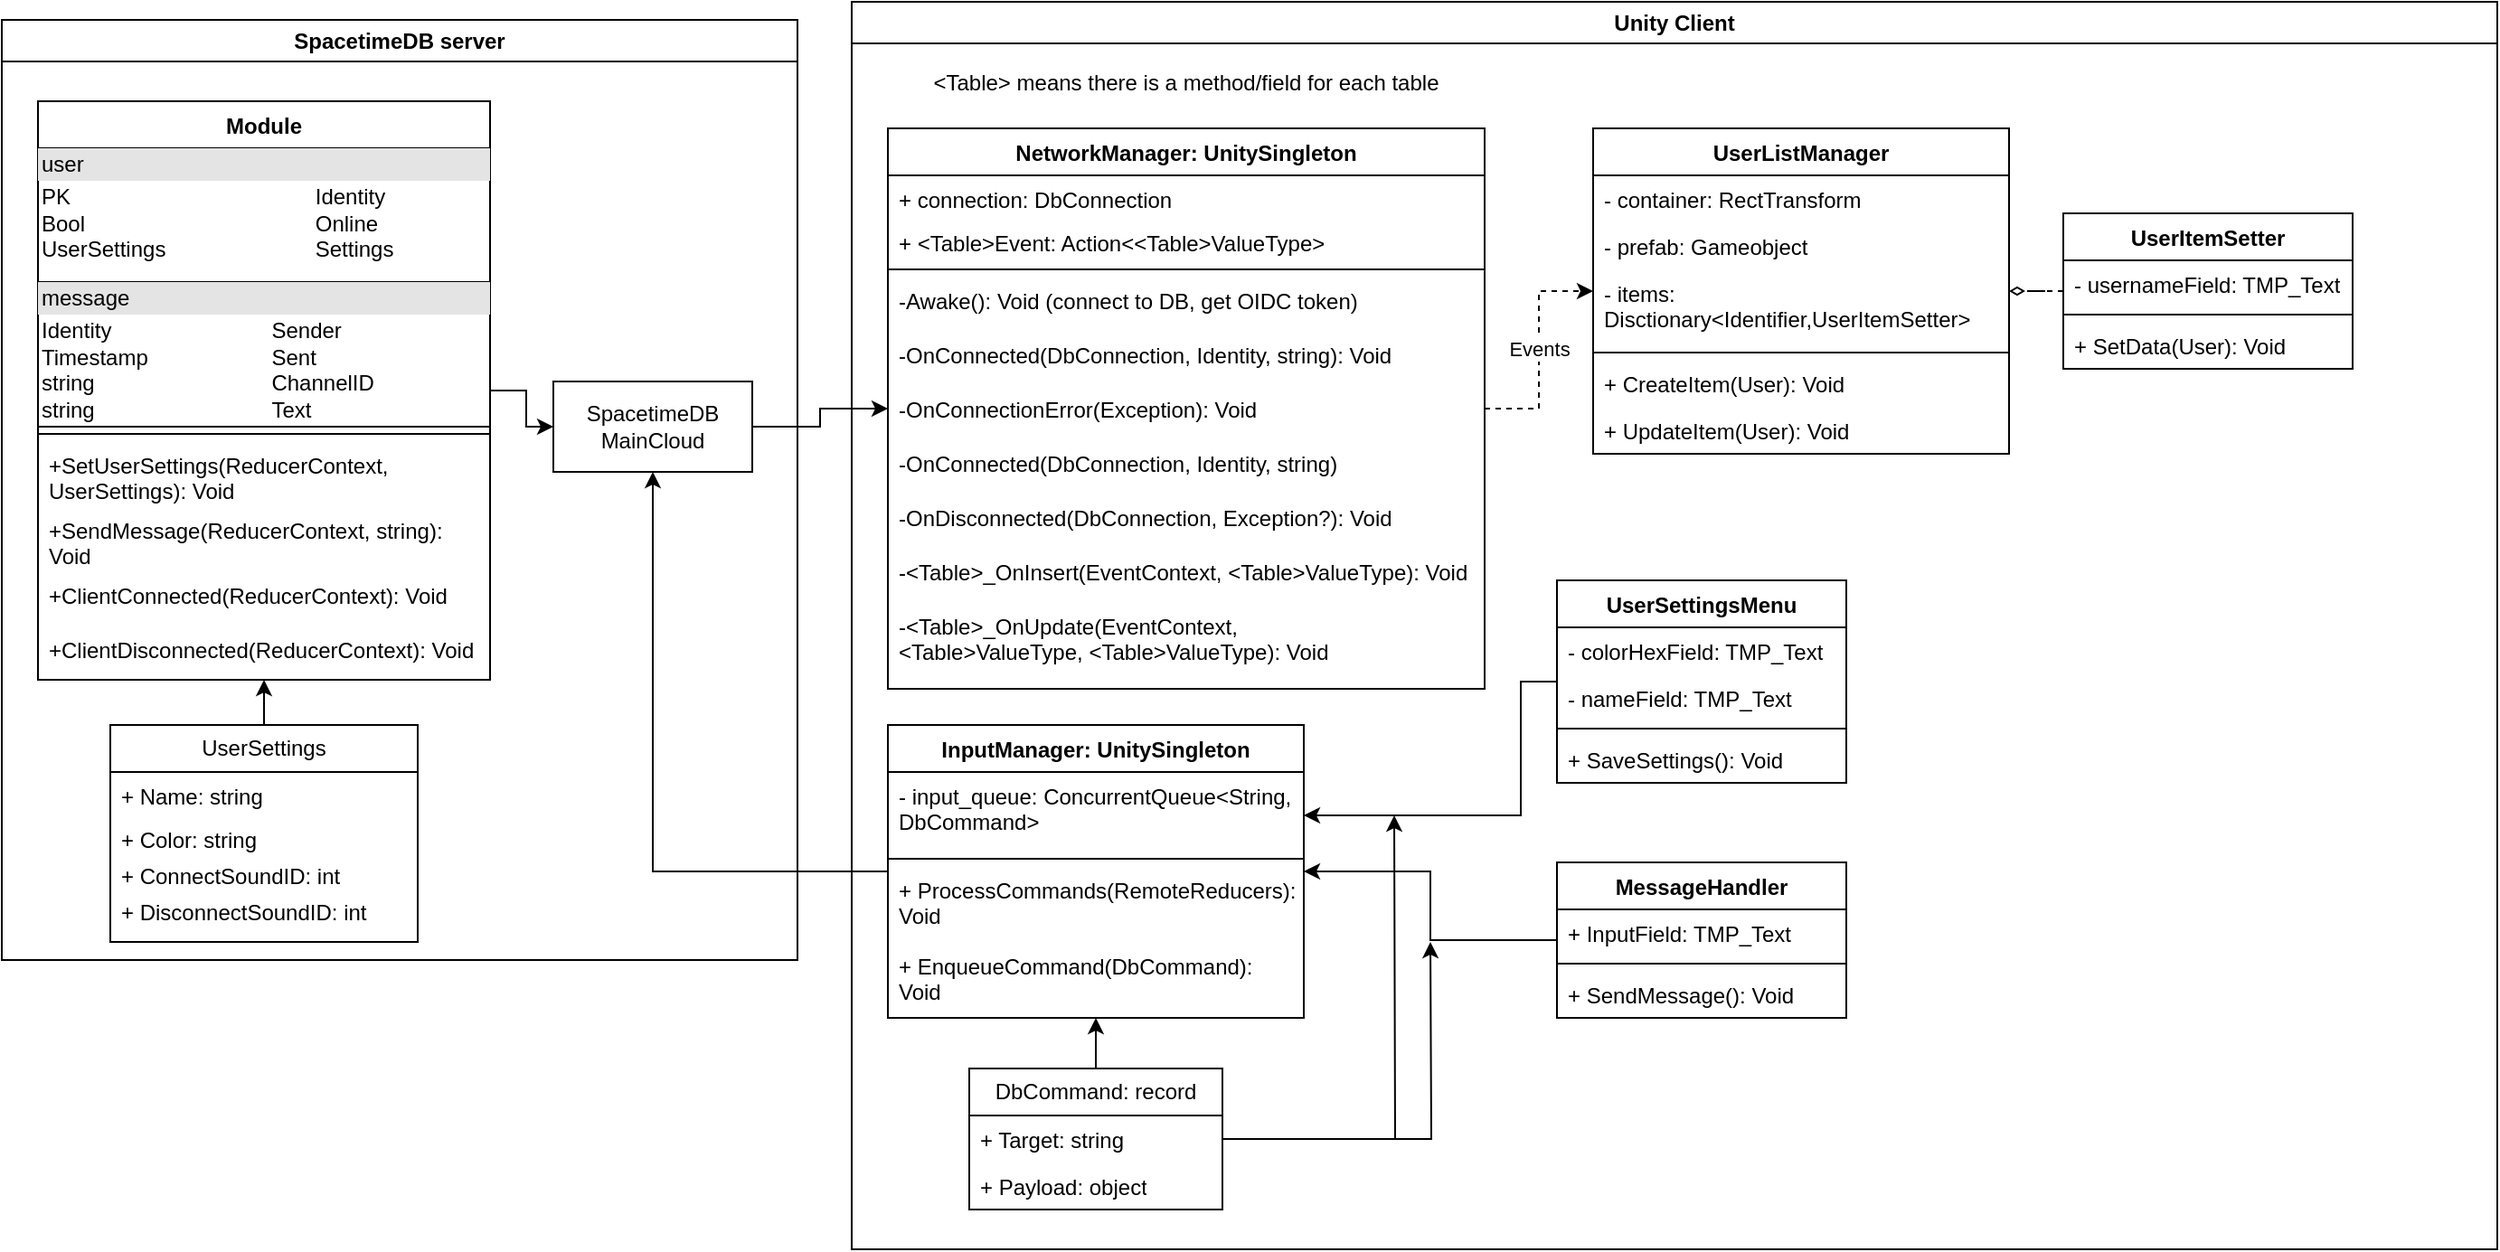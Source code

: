 <mxfile version="27.0.9">
  <diagram name="Page-1" id="VxIjhjvItpcrBEfujPPD">
    <mxGraphModel dx="1722" dy="1001" grid="1" gridSize="10" guides="1" tooltips="1" connect="1" arrows="1" fold="1" page="1" pageScale="1" pageWidth="850" pageHeight="1100" math="0" shadow="0">
      <root>
        <mxCell id="0" />
        <mxCell id="1" parent="0" />
        <mxCell id="TZqUr2gTzzyfztiuhHYZ-16" value="Unity Client" style="swimlane;whiteSpace=wrap;html=1;" vertex="1" parent="1">
          <mxGeometry x="490" y="30" width="910" height="690" as="geometry" />
        </mxCell>
        <mxCell id="TZqUr2gTzzyfztiuhHYZ-88" style="edgeStyle=orthogonalEdgeStyle;rounded=0;orthogonalLoop=1;jettySize=auto;html=1;dashed=1;" edge="1" parent="TZqUr2gTzzyfztiuhHYZ-16" source="TZqUr2gTzzyfztiuhHYZ-62" target="TZqUr2gTzzyfztiuhHYZ-84">
          <mxGeometry relative="1" as="geometry" />
        </mxCell>
        <mxCell id="TZqUr2gTzzyfztiuhHYZ-89" value="Events" style="edgeLabel;html=1;align=center;verticalAlign=middle;resizable=0;points=[];" vertex="1" connectable="0" parent="TZqUr2gTzzyfztiuhHYZ-88">
          <mxGeometry x="0.014" relative="1" as="geometry">
            <mxPoint as="offset" />
          </mxGeometry>
        </mxCell>
        <mxCell id="TZqUr2gTzzyfztiuhHYZ-62" value="NetworkManager: UnitySingleton" style="swimlane;fontStyle=1;align=center;verticalAlign=top;childLayout=stackLayout;horizontal=1;startSize=26;horizontalStack=0;resizeParent=1;resizeParentMax=0;resizeLast=0;collapsible=1;marginBottom=0;whiteSpace=wrap;html=1;" vertex="1" parent="TZqUr2gTzzyfztiuhHYZ-16">
          <mxGeometry x="20" y="70" width="330" height="310" as="geometry" />
        </mxCell>
        <mxCell id="TZqUr2gTzzyfztiuhHYZ-63" value="+ connection: DbConnection&lt;div&gt;&lt;br&gt;&lt;/div&gt;" style="text;strokeColor=none;fillColor=none;align=left;verticalAlign=top;spacingLeft=4;spacingRight=4;overflow=hidden;rotatable=0;points=[[0,0.5],[1,0.5]];portConstraint=eastwest;whiteSpace=wrap;html=1;" vertex="1" parent="TZqUr2gTzzyfztiuhHYZ-62">
          <mxGeometry y="26" width="330" height="24" as="geometry" />
        </mxCell>
        <mxCell id="TZqUr2gTzzyfztiuhHYZ-70" value="+ &amp;lt;Table&amp;gt;Event: Action&amp;lt;&amp;lt;Table&amp;gt;ValueType&amp;gt;&lt;div&gt;&lt;br&gt;&lt;/div&gt;" style="text;strokeColor=none;fillColor=none;align=left;verticalAlign=top;spacingLeft=4;spacingRight=4;overflow=hidden;rotatable=0;points=[[0,0.5],[1,0.5]];portConstraint=eastwest;whiteSpace=wrap;html=1;" vertex="1" parent="TZqUr2gTzzyfztiuhHYZ-62">
          <mxGeometry y="50" width="330" height="24" as="geometry" />
        </mxCell>
        <mxCell id="TZqUr2gTzzyfztiuhHYZ-64" value="" style="line;strokeWidth=1;fillColor=none;align=left;verticalAlign=middle;spacingTop=-1;spacingLeft=3;spacingRight=3;rotatable=0;labelPosition=right;points=[];portConstraint=eastwest;strokeColor=inherit;" vertex="1" parent="TZqUr2gTzzyfztiuhHYZ-62">
          <mxGeometry y="74" width="330" height="8" as="geometry" />
        </mxCell>
        <mxCell id="TZqUr2gTzzyfztiuhHYZ-68" value="-Awake(): Void (connect to DB, get OIDC token)" style="text;strokeColor=none;fillColor=none;align=left;verticalAlign=top;spacingLeft=4;spacingRight=4;overflow=hidden;rotatable=0;points=[[0,0.5],[1,0.5]];portConstraint=eastwest;whiteSpace=wrap;html=1;" vertex="1" parent="TZqUr2gTzzyfztiuhHYZ-62">
          <mxGeometry y="82" width="330" height="30" as="geometry" />
        </mxCell>
        <mxCell id="TZqUr2gTzzyfztiuhHYZ-77" value="-OnConnected(DbConnection, Identity, string): Void" style="text;strokeColor=none;fillColor=none;align=left;verticalAlign=top;spacingLeft=4;spacingRight=4;overflow=hidden;rotatable=0;points=[[0,0.5],[1,0.5]];portConstraint=eastwest;whiteSpace=wrap;html=1;" vertex="1" parent="TZqUr2gTzzyfztiuhHYZ-62">
          <mxGeometry y="112" width="330" height="30" as="geometry" />
        </mxCell>
        <mxCell id="TZqUr2gTzzyfztiuhHYZ-67" value="-OnConnectionError(Exception): Void" style="text;strokeColor=none;fillColor=none;align=left;verticalAlign=top;spacingLeft=4;spacingRight=4;overflow=hidden;rotatable=0;points=[[0,0.5],[1,0.5]];portConstraint=eastwest;whiteSpace=wrap;html=1;" vertex="1" parent="TZqUr2gTzzyfztiuhHYZ-62">
          <mxGeometry y="142" width="330" height="30" as="geometry" />
        </mxCell>
        <mxCell id="TZqUr2gTzzyfztiuhHYZ-69" value="-OnConnected(DbConnection, Identity, string)" style="text;strokeColor=none;fillColor=none;align=left;verticalAlign=top;spacingLeft=4;spacingRight=4;overflow=hidden;rotatable=0;points=[[0,0.5],[1,0.5]];portConstraint=eastwest;whiteSpace=wrap;html=1;" vertex="1" parent="TZqUr2gTzzyfztiuhHYZ-62">
          <mxGeometry y="172" width="330" height="30" as="geometry" />
        </mxCell>
        <mxCell id="TZqUr2gTzzyfztiuhHYZ-72" value="-&lt;span style=&quot;background-color: transparent; color: light-dark(rgb(0, 0, 0), rgb(255, 255, 255));&quot;&gt;OnDisconnected(DbConnection, Exception?): Void&lt;/span&gt;" style="text;strokeColor=none;fillColor=none;align=left;verticalAlign=top;spacingLeft=4;spacingRight=4;overflow=hidden;rotatable=0;points=[[0,0.5],[1,0.5]];portConstraint=eastwest;whiteSpace=wrap;html=1;" vertex="1" parent="TZqUr2gTzzyfztiuhHYZ-62">
          <mxGeometry y="202" width="330" height="30" as="geometry" />
        </mxCell>
        <mxCell id="TZqUr2gTzzyfztiuhHYZ-73" value="-&lt;span style=&quot;background-color: transparent; color: light-dark(rgb(0, 0, 0), rgb(255, 255, 255));&quot;&gt;&amp;lt;Table&amp;gt;_OnInsert(EventContext, &amp;lt;Table&amp;gt;ValueType): Void&lt;/span&gt;" style="text;strokeColor=none;fillColor=none;align=left;verticalAlign=top;spacingLeft=4;spacingRight=4;overflow=hidden;rotatable=0;points=[[0,0.5],[1,0.5]];portConstraint=eastwest;whiteSpace=wrap;html=1;" vertex="1" parent="TZqUr2gTzzyfztiuhHYZ-62">
          <mxGeometry y="232" width="330" height="30" as="geometry" />
        </mxCell>
        <mxCell id="TZqUr2gTzzyfztiuhHYZ-74" value="-&lt;span style=&quot;background-color: transparent; color: light-dark(rgb(0, 0, 0), rgb(255, 255, 255));&quot;&gt;&amp;lt;Table&amp;gt;_OnUpdate(EventContext, &amp;lt;Table&amp;gt;ValueType,&amp;nbsp;&lt;/span&gt;&amp;lt;Table&amp;gt;ValueType&lt;span style=&quot;background-color: transparent; color: light-dark(rgb(0, 0, 0), rgb(255, 255, 255));&quot;&gt;): Void&lt;/span&gt;" style="text;strokeColor=none;fillColor=none;align=left;verticalAlign=top;spacingLeft=4;spacingRight=4;overflow=hidden;rotatable=0;points=[[0,0.5],[1,0.5]];portConstraint=eastwest;whiteSpace=wrap;html=1;" vertex="1" parent="TZqUr2gTzzyfztiuhHYZ-62">
          <mxGeometry y="262" width="330" height="48" as="geometry" />
        </mxCell>
        <mxCell id="TZqUr2gTzzyfztiuhHYZ-71" value="&amp;lt;Table&amp;gt; means there is a method/field for each table" style="text;html=1;align=center;verticalAlign=middle;whiteSpace=wrap;rounded=0;" vertex="1" parent="TZqUr2gTzzyfztiuhHYZ-16">
          <mxGeometry x="30" y="30" width="310" height="30" as="geometry" />
        </mxCell>
        <mxCell id="TZqUr2gTzzyfztiuhHYZ-78" value="InputManager: UnitySingleton" style="swimlane;fontStyle=1;align=center;verticalAlign=top;childLayout=stackLayout;horizontal=1;startSize=26;horizontalStack=0;resizeParent=1;resizeParentMax=0;resizeLast=0;collapsible=1;marginBottom=0;whiteSpace=wrap;html=1;" vertex="1" parent="TZqUr2gTzzyfztiuhHYZ-16">
          <mxGeometry x="20" y="400" width="230" height="162" as="geometry">
            <mxRectangle x="440" y="250" width="200" height="30" as="alternateBounds" />
          </mxGeometry>
        </mxCell>
        <mxCell id="TZqUr2gTzzyfztiuhHYZ-79" value="- input_queue: ConcurrentQueue&amp;lt;String, DbCommand&amp;gt;" style="text;strokeColor=none;fillColor=none;align=left;verticalAlign=top;spacingLeft=4;spacingRight=4;overflow=hidden;rotatable=0;points=[[0,0.5],[1,0.5]];portConstraint=eastwest;whiteSpace=wrap;html=1;" vertex="1" parent="TZqUr2gTzzyfztiuhHYZ-78">
          <mxGeometry y="26" width="230" height="44" as="geometry" />
        </mxCell>
        <mxCell id="TZqUr2gTzzyfztiuhHYZ-80" value="" style="line;strokeWidth=1;fillColor=none;align=left;verticalAlign=middle;spacingTop=-1;spacingLeft=3;spacingRight=3;rotatable=0;labelPosition=right;points=[];portConstraint=eastwest;strokeColor=inherit;" vertex="1" parent="TZqUr2gTzzyfztiuhHYZ-78">
          <mxGeometry y="70" width="230" height="8" as="geometry" />
        </mxCell>
        <mxCell id="TZqUr2gTzzyfztiuhHYZ-81" value="+ ProcessCommands(RemoteReducers): Void" style="text;strokeColor=none;fillColor=none;align=left;verticalAlign=top;spacingLeft=4;spacingRight=4;overflow=hidden;rotatable=0;points=[[0,0.5],[1,0.5]];portConstraint=eastwest;whiteSpace=wrap;html=1;" vertex="1" parent="TZqUr2gTzzyfztiuhHYZ-78">
          <mxGeometry y="78" width="230" height="42" as="geometry" />
        </mxCell>
        <mxCell id="TZqUr2gTzzyfztiuhHYZ-120" value="+ EnqueueCommand(DbCommand): Void" style="text;strokeColor=none;fillColor=none;align=left;verticalAlign=top;spacingLeft=4;spacingRight=4;overflow=hidden;rotatable=0;points=[[0,0.5],[1,0.5]];portConstraint=eastwest;whiteSpace=wrap;html=1;" vertex="1" parent="TZqUr2gTzzyfztiuhHYZ-78">
          <mxGeometry y="120" width="230" height="42" as="geometry" />
        </mxCell>
        <mxCell id="TZqUr2gTzzyfztiuhHYZ-84" value="UserListManager" style="swimlane;fontStyle=1;align=center;verticalAlign=top;childLayout=stackLayout;horizontal=1;startSize=26;horizontalStack=0;resizeParent=1;resizeParentMax=0;resizeLast=0;collapsible=1;marginBottom=0;whiteSpace=wrap;html=1;" vertex="1" parent="TZqUr2gTzzyfztiuhHYZ-16">
          <mxGeometry x="410" y="70" width="230" height="180" as="geometry" />
        </mxCell>
        <mxCell id="TZqUr2gTzzyfztiuhHYZ-85" value="- container: RectTransform" style="text;strokeColor=none;fillColor=none;align=left;verticalAlign=top;spacingLeft=4;spacingRight=4;overflow=hidden;rotatable=0;points=[[0,0.5],[1,0.5]];portConstraint=eastwest;whiteSpace=wrap;html=1;" vertex="1" parent="TZqUr2gTzzyfztiuhHYZ-84">
          <mxGeometry y="26" width="230" height="26" as="geometry" />
        </mxCell>
        <mxCell id="TZqUr2gTzzyfztiuhHYZ-107" value="- prefab: Gameobject" style="text;strokeColor=none;fillColor=none;align=left;verticalAlign=top;spacingLeft=4;spacingRight=4;overflow=hidden;rotatable=0;points=[[0,0.5],[1,0.5]];portConstraint=eastwest;whiteSpace=wrap;html=1;" vertex="1" parent="TZqUr2gTzzyfztiuhHYZ-84">
          <mxGeometry y="52" width="230" height="26" as="geometry" />
        </mxCell>
        <mxCell id="TZqUr2gTzzyfztiuhHYZ-109" value="- items: Disctionary&amp;lt;Identifier,UserItemSetter&amp;gt;" style="text;strokeColor=none;fillColor=none;align=left;verticalAlign=top;spacingLeft=4;spacingRight=4;overflow=hidden;rotatable=0;points=[[0,0.5],[1,0.5]];portConstraint=eastwest;whiteSpace=wrap;html=1;" vertex="1" parent="TZqUr2gTzzyfztiuhHYZ-84">
          <mxGeometry y="78" width="230" height="42" as="geometry" />
        </mxCell>
        <mxCell id="TZqUr2gTzzyfztiuhHYZ-86" value="" style="line;strokeWidth=1;fillColor=none;align=left;verticalAlign=middle;spacingTop=-1;spacingLeft=3;spacingRight=3;rotatable=0;labelPosition=right;points=[];portConstraint=eastwest;strokeColor=inherit;" vertex="1" parent="TZqUr2gTzzyfztiuhHYZ-84">
          <mxGeometry y="120" width="230" height="8" as="geometry" />
        </mxCell>
        <mxCell id="TZqUr2gTzzyfztiuhHYZ-87" value="+ CreateItem(User): Void" style="text;strokeColor=none;fillColor=none;align=left;verticalAlign=top;spacingLeft=4;spacingRight=4;overflow=hidden;rotatable=0;points=[[0,0.5],[1,0.5]];portConstraint=eastwest;whiteSpace=wrap;html=1;" vertex="1" parent="TZqUr2gTzzyfztiuhHYZ-84">
          <mxGeometry y="128" width="230" height="26" as="geometry" />
        </mxCell>
        <mxCell id="TZqUr2gTzzyfztiuhHYZ-108" value="+ UpdateItem(User): Void" style="text;strokeColor=none;fillColor=none;align=left;verticalAlign=top;spacingLeft=4;spacingRight=4;overflow=hidden;rotatable=0;points=[[0,0.5],[1,0.5]];portConstraint=eastwest;whiteSpace=wrap;html=1;" vertex="1" parent="TZqUr2gTzzyfztiuhHYZ-84">
          <mxGeometry y="154" width="230" height="26" as="geometry" />
        </mxCell>
        <mxCell id="TZqUr2gTzzyfztiuhHYZ-101" style="edgeStyle=orthogonalEdgeStyle;rounded=0;orthogonalLoop=1;jettySize=auto;html=1;" edge="1" parent="TZqUr2gTzzyfztiuhHYZ-16" source="TZqUr2gTzzyfztiuhHYZ-91" target="TZqUr2gTzzyfztiuhHYZ-78">
          <mxGeometry relative="1" as="geometry">
            <Array as="points">
              <mxPoint x="370" y="376" />
              <mxPoint x="370" y="450" />
            </Array>
          </mxGeometry>
        </mxCell>
        <mxCell id="TZqUr2gTzzyfztiuhHYZ-91" value="UserSettingsMenu" style="swimlane;fontStyle=1;align=center;verticalAlign=top;childLayout=stackLayout;horizontal=1;startSize=26;horizontalStack=0;resizeParent=1;resizeParentMax=0;resizeLast=0;collapsible=1;marginBottom=0;whiteSpace=wrap;html=1;" vertex="1" parent="TZqUr2gTzzyfztiuhHYZ-16">
          <mxGeometry x="390" y="320" width="160" height="112" as="geometry" />
        </mxCell>
        <mxCell id="TZqUr2gTzzyfztiuhHYZ-92" value="- colorHexField: TMP_Text" style="text;strokeColor=none;fillColor=none;align=left;verticalAlign=top;spacingLeft=4;spacingRight=4;overflow=hidden;rotatable=0;points=[[0,0.5],[1,0.5]];portConstraint=eastwest;whiteSpace=wrap;html=1;" vertex="1" parent="TZqUr2gTzzyfztiuhHYZ-91">
          <mxGeometry y="26" width="160" height="26" as="geometry" />
        </mxCell>
        <mxCell id="TZqUr2gTzzyfztiuhHYZ-119" value="- nameField: TMP_Text" style="text;strokeColor=none;fillColor=none;align=left;verticalAlign=top;spacingLeft=4;spacingRight=4;overflow=hidden;rotatable=0;points=[[0,0.5],[1,0.5]];portConstraint=eastwest;whiteSpace=wrap;html=1;" vertex="1" parent="TZqUr2gTzzyfztiuhHYZ-91">
          <mxGeometry y="52" width="160" height="26" as="geometry" />
        </mxCell>
        <mxCell id="TZqUr2gTzzyfztiuhHYZ-93" value="" style="line;strokeWidth=1;fillColor=none;align=left;verticalAlign=middle;spacingTop=-1;spacingLeft=3;spacingRight=3;rotatable=0;labelPosition=right;points=[];portConstraint=eastwest;strokeColor=inherit;" vertex="1" parent="TZqUr2gTzzyfztiuhHYZ-91">
          <mxGeometry y="78" width="160" height="8" as="geometry" />
        </mxCell>
        <mxCell id="TZqUr2gTzzyfztiuhHYZ-94" value="+ SaveSettings(): Void" style="text;strokeColor=none;fillColor=none;align=left;verticalAlign=top;spacingLeft=4;spacingRight=4;overflow=hidden;rotatable=0;points=[[0,0.5],[1,0.5]];portConstraint=eastwest;whiteSpace=wrap;html=1;" vertex="1" parent="TZqUr2gTzzyfztiuhHYZ-91">
          <mxGeometry y="86" width="160" height="26" as="geometry" />
        </mxCell>
        <mxCell id="TZqUr2gTzzyfztiuhHYZ-102" style="edgeStyle=orthogonalEdgeStyle;rounded=0;orthogonalLoop=1;jettySize=auto;html=1;" edge="1" parent="TZqUr2gTzzyfztiuhHYZ-16" source="TZqUr2gTzzyfztiuhHYZ-96" target="TZqUr2gTzzyfztiuhHYZ-78">
          <mxGeometry relative="1" as="geometry" />
        </mxCell>
        <mxCell id="TZqUr2gTzzyfztiuhHYZ-96" value="MessageHandler" style="swimlane;fontStyle=1;align=center;verticalAlign=top;childLayout=stackLayout;horizontal=1;startSize=26;horizontalStack=0;resizeParent=1;resizeParentMax=0;resizeLast=0;collapsible=1;marginBottom=0;whiteSpace=wrap;html=1;" vertex="1" parent="TZqUr2gTzzyfztiuhHYZ-16">
          <mxGeometry x="390" y="476" width="160" height="86" as="geometry" />
        </mxCell>
        <mxCell id="TZqUr2gTzzyfztiuhHYZ-97" value="+ InputField: TMP_Text" style="text;strokeColor=none;fillColor=none;align=left;verticalAlign=top;spacingLeft=4;spacingRight=4;overflow=hidden;rotatable=0;points=[[0,0.5],[1,0.5]];portConstraint=eastwest;whiteSpace=wrap;html=1;" vertex="1" parent="TZqUr2gTzzyfztiuhHYZ-96">
          <mxGeometry y="26" width="160" height="26" as="geometry" />
        </mxCell>
        <mxCell id="TZqUr2gTzzyfztiuhHYZ-98" value="" style="line;strokeWidth=1;fillColor=none;align=left;verticalAlign=middle;spacingTop=-1;spacingLeft=3;spacingRight=3;rotatable=0;labelPosition=right;points=[];portConstraint=eastwest;strokeColor=inherit;" vertex="1" parent="TZqUr2gTzzyfztiuhHYZ-96">
          <mxGeometry y="52" width="160" height="8" as="geometry" />
        </mxCell>
        <mxCell id="TZqUr2gTzzyfztiuhHYZ-99" value="+ SendMessage(): Void" style="text;strokeColor=none;fillColor=none;align=left;verticalAlign=top;spacingLeft=4;spacingRight=4;overflow=hidden;rotatable=0;points=[[0,0.5],[1,0.5]];portConstraint=eastwest;whiteSpace=wrap;html=1;" vertex="1" parent="TZqUr2gTzzyfztiuhHYZ-96">
          <mxGeometry y="60" width="160" height="26" as="geometry" />
        </mxCell>
        <mxCell id="TZqUr2gTzzyfztiuhHYZ-103" value="UserItemSetter" style="swimlane;fontStyle=1;align=center;verticalAlign=top;childLayout=stackLayout;horizontal=1;startSize=26;horizontalStack=0;resizeParent=1;resizeParentMax=0;resizeLast=0;collapsible=1;marginBottom=0;whiteSpace=wrap;html=1;" vertex="1" parent="TZqUr2gTzzyfztiuhHYZ-16">
          <mxGeometry x="670" y="117" width="160" height="86" as="geometry" />
        </mxCell>
        <mxCell id="TZqUr2gTzzyfztiuhHYZ-104" value="- usernameField: TMP_Text" style="text;strokeColor=none;fillColor=none;align=left;verticalAlign=top;spacingLeft=4;spacingRight=4;overflow=hidden;rotatable=0;points=[[0,0.5],[1,0.5]];portConstraint=eastwest;whiteSpace=wrap;html=1;" vertex="1" parent="TZqUr2gTzzyfztiuhHYZ-103">
          <mxGeometry y="26" width="160" height="26" as="geometry" />
        </mxCell>
        <mxCell id="TZqUr2gTzzyfztiuhHYZ-105" value="" style="line;strokeWidth=1;fillColor=none;align=left;verticalAlign=middle;spacingTop=-1;spacingLeft=3;spacingRight=3;rotatable=0;labelPosition=right;points=[];portConstraint=eastwest;strokeColor=inherit;" vertex="1" parent="TZqUr2gTzzyfztiuhHYZ-103">
          <mxGeometry y="52" width="160" height="8" as="geometry" />
        </mxCell>
        <mxCell id="TZqUr2gTzzyfztiuhHYZ-106" value="+ SetData(User): Void" style="text;strokeColor=none;fillColor=none;align=left;verticalAlign=top;spacingLeft=4;spacingRight=4;overflow=hidden;rotatable=0;points=[[0,0.5],[1,0.5]];portConstraint=eastwest;whiteSpace=wrap;html=1;" vertex="1" parent="TZqUr2gTzzyfztiuhHYZ-103">
          <mxGeometry y="60" width="160" height="26" as="geometry" />
        </mxCell>
        <mxCell id="TZqUr2gTzzyfztiuhHYZ-110" style="edgeStyle=orthogonalEdgeStyle;rounded=0;orthogonalLoop=1;jettySize=auto;html=1;dashed=1;endArrow=diamondThin;endFill=0;" edge="1" parent="TZqUr2gTzzyfztiuhHYZ-16" source="TZqUr2gTzzyfztiuhHYZ-103" target="TZqUr2gTzzyfztiuhHYZ-84">
          <mxGeometry relative="1" as="geometry" />
        </mxCell>
        <mxCell id="TZqUr2gTzzyfztiuhHYZ-129" style="edgeStyle=orthogonalEdgeStyle;rounded=0;orthogonalLoop=1;jettySize=auto;html=1;" edge="1" parent="TZqUr2gTzzyfztiuhHYZ-16" source="TZqUr2gTzzyfztiuhHYZ-125" target="TZqUr2gTzzyfztiuhHYZ-78">
          <mxGeometry relative="1" as="geometry" />
        </mxCell>
        <mxCell id="TZqUr2gTzzyfztiuhHYZ-130" style="edgeStyle=orthogonalEdgeStyle;rounded=0;orthogonalLoop=1;jettySize=auto;html=1;" edge="1" parent="TZqUr2gTzzyfztiuhHYZ-16" source="TZqUr2gTzzyfztiuhHYZ-125">
          <mxGeometry relative="1" as="geometry">
            <mxPoint x="320" y="520" as="targetPoint" />
          </mxGeometry>
        </mxCell>
        <mxCell id="TZqUr2gTzzyfztiuhHYZ-125" value="DbCommand: record" style="swimlane;fontStyle=0;childLayout=stackLayout;horizontal=1;startSize=26;fillColor=none;horizontalStack=0;resizeParent=1;resizeParentMax=0;resizeLast=0;collapsible=1;marginBottom=0;whiteSpace=wrap;html=1;" vertex="1" parent="TZqUr2gTzzyfztiuhHYZ-16">
          <mxGeometry x="65" y="590" width="140" height="78" as="geometry" />
        </mxCell>
        <mxCell id="TZqUr2gTzzyfztiuhHYZ-131" style="edgeStyle=orthogonalEdgeStyle;rounded=0;orthogonalLoop=1;jettySize=auto;html=1;" edge="1" parent="TZqUr2gTzzyfztiuhHYZ-125" source="TZqUr2gTzzyfztiuhHYZ-126">
          <mxGeometry relative="1" as="geometry">
            <mxPoint x="235" y="-140" as="targetPoint" />
          </mxGeometry>
        </mxCell>
        <mxCell id="TZqUr2gTzzyfztiuhHYZ-126" value="+ Target: string" style="text;strokeColor=none;fillColor=none;align=left;verticalAlign=top;spacingLeft=4;spacingRight=4;overflow=hidden;rotatable=0;points=[[0,0.5],[1,0.5]];portConstraint=eastwest;whiteSpace=wrap;html=1;" vertex="1" parent="TZqUr2gTzzyfztiuhHYZ-125">
          <mxGeometry y="26" width="140" height="26" as="geometry" />
        </mxCell>
        <mxCell id="TZqUr2gTzzyfztiuhHYZ-127" value="+ Payload: object" style="text;strokeColor=none;fillColor=none;align=left;verticalAlign=top;spacingLeft=4;spacingRight=4;overflow=hidden;rotatable=0;points=[[0,0.5],[1,0.5]];portConstraint=eastwest;whiteSpace=wrap;html=1;" vertex="1" parent="TZqUr2gTzzyfztiuhHYZ-125">
          <mxGeometry y="52" width="140" height="26" as="geometry" />
        </mxCell>
        <mxCell id="TZqUr2gTzzyfztiuhHYZ-19" value="SpacetimeDB server" style="swimlane;whiteSpace=wrap;html=1;" vertex="1" parent="1">
          <mxGeometry x="20" y="40" width="440" height="520" as="geometry" />
        </mxCell>
        <mxCell id="TZqUr2gTzzyfztiuhHYZ-14" value="SpacetimeDB&lt;div&gt;MainCloud&lt;/div&gt;" style="html=1;whiteSpace=wrap;" vertex="1" parent="TZqUr2gTzzyfztiuhHYZ-19">
          <mxGeometry x="305" y="200" width="110" height="50" as="geometry" />
        </mxCell>
        <mxCell id="TZqUr2gTzzyfztiuhHYZ-56" style="edgeStyle=orthogonalEdgeStyle;rounded=0;orthogonalLoop=1;jettySize=auto;html=1;entryX=0;entryY=0.5;entryDx=0;entryDy=0;" edge="1" parent="TZqUr2gTzzyfztiuhHYZ-19" source="TZqUr2gTzzyfztiuhHYZ-49" target="TZqUr2gTzzyfztiuhHYZ-14">
          <mxGeometry relative="1" as="geometry" />
        </mxCell>
        <mxCell id="TZqUr2gTzzyfztiuhHYZ-49" value="Module" style="swimlane;fontStyle=1;align=center;verticalAlign=top;childLayout=stackLayout;horizontal=1;startSize=26;horizontalStack=0;resizeParent=1;resizeParentMax=0;resizeLast=0;collapsible=1;marginBottom=0;whiteSpace=wrap;html=1;" vertex="1" parent="TZqUr2gTzzyfztiuhHYZ-19">
          <mxGeometry x="20" y="45" width="250" height="320" as="geometry" />
        </mxCell>
        <mxCell id="TZqUr2gTzzyfztiuhHYZ-7" value="&lt;div style=&quot;box-sizing:border-box;width:100%;background:#e4e4e4;padding:2px;&quot;&gt;&lt;font style=&quot;color: rgb(0, 0, 0);&quot;&gt;user&lt;/font&gt;&lt;/div&gt;&lt;table style=&quot;width:100%;font-size:1em;&quot; cellpadding=&quot;2&quot; cellspacing=&quot;0&quot;&gt;&lt;tbody&gt;&lt;tr&gt;&lt;td&gt;PK&lt;br&gt;Bool&lt;br&gt;UserSettings&lt;/td&gt;&lt;td&gt;Identity&lt;br&gt;Online&lt;br&gt;Settings&lt;/td&gt;&lt;/tr&gt;&lt;tr&gt;&lt;td&gt;&lt;br&gt;&lt;/td&gt;&lt;td&gt;&lt;br&gt;&lt;/td&gt;&lt;/tr&gt;&lt;tr&gt;&lt;td&gt;&lt;/td&gt;&lt;td&gt;&lt;br&gt;&lt;/td&gt;&lt;/tr&gt;&lt;/tbody&gt;&lt;/table&gt;" style="verticalAlign=top;align=left;overflow=fill;html=1;whiteSpace=wrap;rounded=0;glass=0;shadow=0;" vertex="1" parent="TZqUr2gTzzyfztiuhHYZ-49">
          <mxGeometry y="26" width="250" height="74" as="geometry" />
        </mxCell>
        <mxCell id="TZqUr2gTzzyfztiuhHYZ-8" value="&lt;div style=&quot;box-sizing:border-box;width:100%;background:#e4e4e4;padding:2px;&quot;&gt;&lt;font style=&quot;color: rgb(0, 0, 0);&quot;&gt;message&lt;/font&gt;&lt;/div&gt;&lt;table style=&quot;width:100%;font-size:1em;&quot; cellpadding=&quot;2&quot; cellspacing=&quot;0&quot;&gt;&lt;tbody&gt;&lt;tr&gt;&lt;td&gt;Identity&lt;br&gt;Timestamp&lt;br&gt;string&lt;br&gt;string&lt;/td&gt;&lt;td&gt;Sender&lt;br&gt;Sent&lt;br&gt;ChannelID&lt;br&gt;Text&lt;/td&gt;&lt;/tr&gt;&lt;tr&gt;&lt;td&gt;&lt;/td&gt;&lt;td&gt;&lt;br&gt;&lt;/td&gt;&lt;/tr&gt;&lt;/tbody&gt;&lt;/table&gt;" style="verticalAlign=top;align=left;overflow=fill;html=1;whiteSpace=wrap;rounded=0;glass=0;shadow=0;" vertex="1" parent="TZqUr2gTzzyfztiuhHYZ-49">
          <mxGeometry y="100" width="250" height="80" as="geometry" />
        </mxCell>
        <mxCell id="TZqUr2gTzzyfztiuhHYZ-51" value="" style="line;strokeWidth=1;fillColor=none;align=left;verticalAlign=middle;spacingTop=-1;spacingLeft=3;spacingRight=3;rotatable=0;labelPosition=right;points=[];portConstraint=eastwest;strokeColor=inherit;" vertex="1" parent="TZqUr2gTzzyfztiuhHYZ-49">
          <mxGeometry y="180" width="250" height="8" as="geometry" />
        </mxCell>
        <mxCell id="TZqUr2gTzzyfztiuhHYZ-52" value="+SetUserSettings(ReducerContext, UserSettings): Void" style="text;strokeColor=none;fillColor=none;align=left;verticalAlign=top;spacingLeft=4;spacingRight=4;overflow=hidden;rotatable=0;points=[[0,0.5],[1,0.5]];portConstraint=eastwest;whiteSpace=wrap;html=1;" vertex="1" parent="TZqUr2gTzzyfztiuhHYZ-49">
          <mxGeometry y="188" width="250" height="36" as="geometry" />
        </mxCell>
        <mxCell id="TZqUr2gTzzyfztiuhHYZ-54" value="+SendMessage(ReducerContext, string): Void" style="text;strokeColor=none;fillColor=none;align=left;verticalAlign=top;spacingLeft=4;spacingRight=4;overflow=hidden;rotatable=0;points=[[0,0.5],[1,0.5]];portConstraint=eastwest;whiteSpace=wrap;html=1;" vertex="1" parent="TZqUr2gTzzyfztiuhHYZ-49">
          <mxGeometry y="224" width="250" height="36" as="geometry" />
        </mxCell>
        <mxCell id="TZqUr2gTzzyfztiuhHYZ-53" value="+ClientConnected(ReducerContext): Void" style="text;strokeColor=none;fillColor=none;align=left;verticalAlign=top;spacingLeft=4;spacingRight=4;overflow=hidden;rotatable=0;points=[[0,0.5],[1,0.5]];portConstraint=eastwest;whiteSpace=wrap;html=1;" vertex="1" parent="TZqUr2gTzzyfztiuhHYZ-49">
          <mxGeometry y="260" width="250" height="30" as="geometry" />
        </mxCell>
        <mxCell id="TZqUr2gTzzyfztiuhHYZ-55" value="+ClientDisconnected(ReducerContext): Void" style="text;strokeColor=none;fillColor=none;align=left;verticalAlign=top;spacingLeft=4;spacingRight=4;overflow=hidden;rotatable=0;points=[[0,0.5],[1,0.5]];portConstraint=eastwest;whiteSpace=wrap;html=1;" vertex="1" parent="TZqUr2gTzzyfztiuhHYZ-49">
          <mxGeometry y="290" width="250" height="30" as="geometry" />
        </mxCell>
        <mxCell id="TZqUr2gTzzyfztiuhHYZ-137" style="edgeStyle=orthogonalEdgeStyle;rounded=0;orthogonalLoop=1;jettySize=auto;html=1;" edge="1" parent="TZqUr2gTzzyfztiuhHYZ-19" source="TZqUr2gTzzyfztiuhHYZ-132" target="TZqUr2gTzzyfztiuhHYZ-49">
          <mxGeometry relative="1" as="geometry" />
        </mxCell>
        <mxCell id="TZqUr2gTzzyfztiuhHYZ-132" value="UserSettings" style="swimlane;fontStyle=0;childLayout=stackLayout;horizontal=1;startSize=26;fillColor=none;horizontalStack=0;resizeParent=1;resizeParentMax=0;resizeLast=0;collapsible=1;marginBottom=0;whiteSpace=wrap;html=1;" vertex="1" parent="TZqUr2gTzzyfztiuhHYZ-19">
          <mxGeometry x="60" y="390" width="170" height="120" as="geometry" />
        </mxCell>
        <mxCell id="TZqUr2gTzzyfztiuhHYZ-133" value="+ Name: string" style="text;strokeColor=none;fillColor=none;align=left;verticalAlign=top;spacingLeft=4;spacingRight=4;overflow=hidden;rotatable=0;points=[[0,0.5],[1,0.5]];portConstraint=eastwest;whiteSpace=wrap;html=1;" vertex="1" parent="TZqUr2gTzzyfztiuhHYZ-132">
          <mxGeometry y="26" width="170" height="24" as="geometry" />
        </mxCell>
        <mxCell id="TZqUr2gTzzyfztiuhHYZ-134" value="+ Color: string" style="text;strokeColor=none;fillColor=none;align=left;verticalAlign=top;spacingLeft=4;spacingRight=4;overflow=hidden;rotatable=0;points=[[0,0.5],[1,0.5]];portConstraint=eastwest;whiteSpace=wrap;html=1;" vertex="1" parent="TZqUr2gTzzyfztiuhHYZ-132">
          <mxGeometry y="50" width="170" height="20" as="geometry" />
        </mxCell>
        <mxCell id="TZqUr2gTzzyfztiuhHYZ-135" value="+ ConnectSoundID: int" style="text;strokeColor=none;fillColor=none;align=left;verticalAlign=top;spacingLeft=4;spacingRight=4;overflow=hidden;rotatable=0;points=[[0,0.5],[1,0.5]];portConstraint=eastwest;whiteSpace=wrap;html=1;" vertex="1" parent="TZqUr2gTzzyfztiuhHYZ-132">
          <mxGeometry y="70" width="170" height="20" as="geometry" />
        </mxCell>
        <mxCell id="TZqUr2gTzzyfztiuhHYZ-136" value="+ DisconnectSoundID: int" style="text;strokeColor=none;fillColor=none;align=left;verticalAlign=top;spacingLeft=4;spacingRight=4;overflow=hidden;rotatable=0;points=[[0,0.5],[1,0.5]];portConstraint=eastwest;whiteSpace=wrap;html=1;" vertex="1" parent="TZqUr2gTzzyfztiuhHYZ-132">
          <mxGeometry y="90" width="170" height="30" as="geometry" />
        </mxCell>
        <mxCell id="TZqUr2gTzzyfztiuhHYZ-75" style="edgeStyle=orthogonalEdgeStyle;rounded=0;orthogonalLoop=1;jettySize=auto;html=1;" edge="1" parent="1" source="TZqUr2gTzzyfztiuhHYZ-14" target="TZqUr2gTzzyfztiuhHYZ-62">
          <mxGeometry relative="1" as="geometry" />
        </mxCell>
        <mxCell id="TZqUr2gTzzyfztiuhHYZ-90" style="edgeStyle=orthogonalEdgeStyle;rounded=0;orthogonalLoop=1;jettySize=auto;html=1;entryX=0.5;entryY=1;entryDx=0;entryDy=0;" edge="1" parent="1" source="TZqUr2gTzzyfztiuhHYZ-78" target="TZqUr2gTzzyfztiuhHYZ-14">
          <mxGeometry relative="1" as="geometry" />
        </mxCell>
      </root>
    </mxGraphModel>
  </diagram>
</mxfile>

